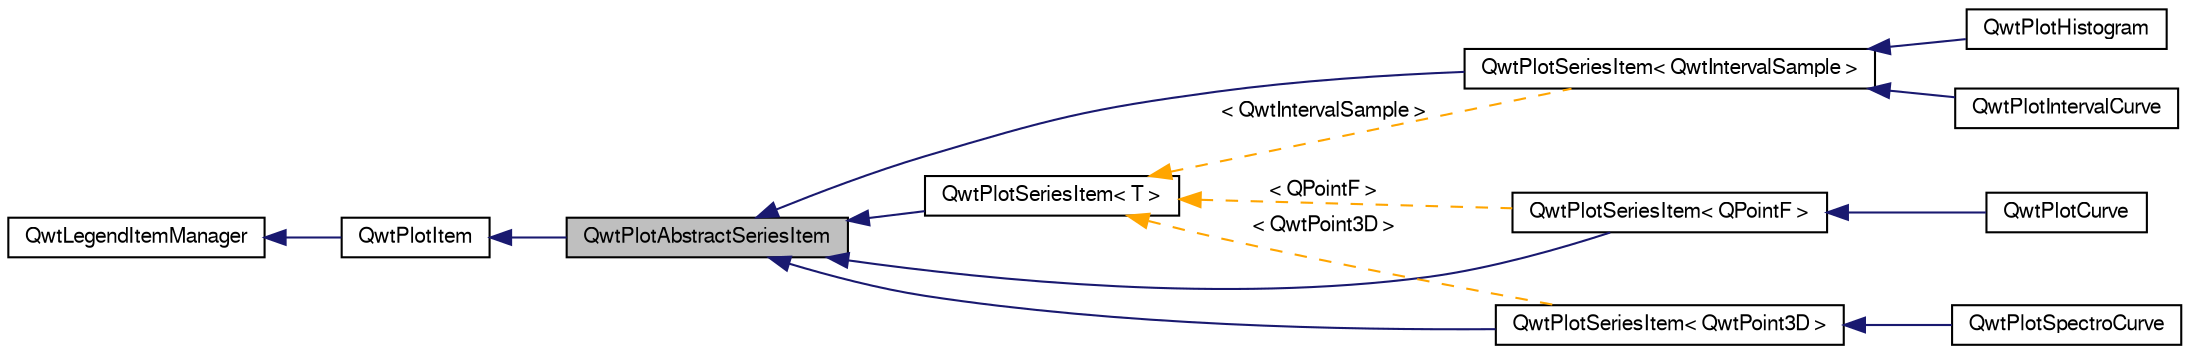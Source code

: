 digraph G
{
  edge [fontname="FreeSans",fontsize="10",labelfontname="FreeSans",labelfontsize="10"];
  node [fontname="FreeSans",fontsize="10",shape=record];
  rankdir="LR";
  Node1 [label="QwtPlotAbstractSeriesItem",height=0.2,width=0.4,color="black", fillcolor="grey75", style="filled" fontcolor="black"];
  Node2 -> Node1 [dir="back",color="midnightblue",fontsize="10",style="solid",fontname="FreeSans"];
  Node2 [label="QwtPlotItem",height=0.2,width=0.4,color="black", fillcolor="white", style="filled",URL="$class_qwt_plot_item.html",tooltip="Base class for items on the plot canvas."];
  Node3 -> Node2 [dir="back",color="midnightblue",fontsize="10",style="solid",fontname="FreeSans"];
  Node3 [label="QwtLegendItemManager",height=0.2,width=0.4,color="black", fillcolor="white", style="filled",URL="$class_qwt_legend_item_manager.html",tooltip="Abstract API to bind plot items to the legend."];
  Node1 -> Node4 [dir="back",color="midnightblue",fontsize="10",style="solid",fontname="FreeSans"];
  Node4 [label="QwtPlotSeriesItem\< T \>",height=0.2,width=0.4,color="black", fillcolor="white", style="filled",URL="$class_qwt_plot_series_item.html",tooltip="Class template for plot items representing a series of samples."];
  Node4 -> Node5 [dir="back",color="orange",fontsize="10",style="dashed",label=" \< QwtIntervalSample \>" ,fontname="FreeSans"];
  Node5 [label="QwtPlotSeriesItem\< QwtIntervalSample \>",height=0.2,width=0.4,color="black", fillcolor="white", style="filled",URL="$class_qwt_plot_series_item.html"];
  Node5 -> Node6 [dir="back",color="midnightblue",fontsize="10",style="solid",fontname="FreeSans"];
  Node6 [label="QwtPlotHistogram",height=0.2,width=0.4,color="black", fillcolor="white", style="filled",URL="$class_qwt_plot_histogram.html",tooltip="QwtPlotHistogram represents a series of samples, where an interval is associated with a value (  )..."];
  Node5 -> Node7 [dir="back",color="midnightblue",fontsize="10",style="solid",fontname="FreeSans"];
  Node7 [label="QwtPlotIntervalCurve",height=0.2,width=0.4,color="black", fillcolor="white", style="filled",URL="$class_qwt_plot_interval_curve.html",tooltip="QwtPlotIntervalCurve represents a series of samples, where each value is associated with an interval ..."];
  Node4 -> Node8 [dir="back",color="orange",fontsize="10",style="dashed",label=" \< QPointF \>" ,fontname="FreeSans"];
  Node8 [label="QwtPlotSeriesItem\< QPointF \>",height=0.2,width=0.4,color="black", fillcolor="white", style="filled",URL="$class_qwt_plot_series_item.html"];
  Node8 -> Node9 [dir="back",color="midnightblue",fontsize="10",style="solid",fontname="FreeSans"];
  Node9 [label="QwtPlotCurve",height=0.2,width=0.4,color="black", fillcolor="white", style="filled",URL="$class_qwt_plot_curve.html",tooltip="A plot item, that represents a series of points."];
  Node4 -> Node10 [dir="back",color="orange",fontsize="10",style="dashed",label=" \< QwtPoint3D \>" ,fontname="FreeSans"];
  Node10 [label="QwtPlotSeriesItem\< QwtPoint3D \>",height=0.2,width=0.4,color="black", fillcolor="white", style="filled",URL="$class_qwt_plot_series_item.html"];
  Node10 -> Node11 [dir="back",color="midnightblue",fontsize="10",style="solid",fontname="FreeSans"];
  Node11 [label="QwtPlotSpectroCurve",height=0.2,width=0.4,color="black", fillcolor="white", style="filled",URL="$class_qwt_plot_spectro_curve.html",tooltip="Curve that displays 3D points as dots, where the z coordinate is mapped to a color."];
  Node1 -> Node8 [dir="back",color="midnightblue",fontsize="10",style="solid",fontname="FreeSans"];
  Node1 -> Node5 [dir="back",color="midnightblue",fontsize="10",style="solid",fontname="FreeSans"];
  Node1 -> Node10 [dir="back",color="midnightblue",fontsize="10",style="solid",fontname="FreeSans"];
}
